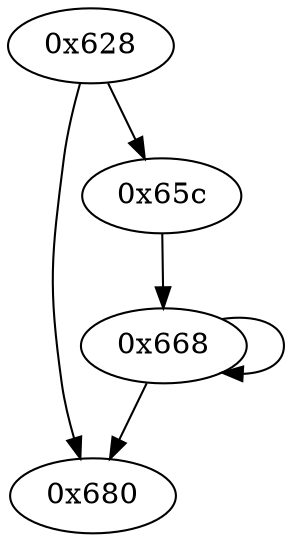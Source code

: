 digraph "" {
	"0x680"	 [opcode="[u'mov', u'bl', u'mov', u'pop', u'bx', u'and', u'strh', u'ldr', u'tst', u'orr', u'bic', u'add', u'bx', u'push', u'cmp', u'mov', \
u'b']"];
	"0x668"	 [opcode="[u'and', u'mov', u'bl', u'ldrb', u'cmp', u'b']"];
	"0x668" -> "0x680";
	"0x668" -> "0x668";
	"0x628"	 [opcode="[u'mov', u'mov', u'cmp', u'bx', u'push', u'add', u'ldr', u'ldr', u'add', u'bl', u'ldrb', u'cmp', u'b']"];
	"0x628" -> "0x680";
	"0x65c"	 [opcode="[u'ldr', u'add', u'add']"];
	"0x628" -> "0x65c";
	"0x65c" -> "0x668";
}
